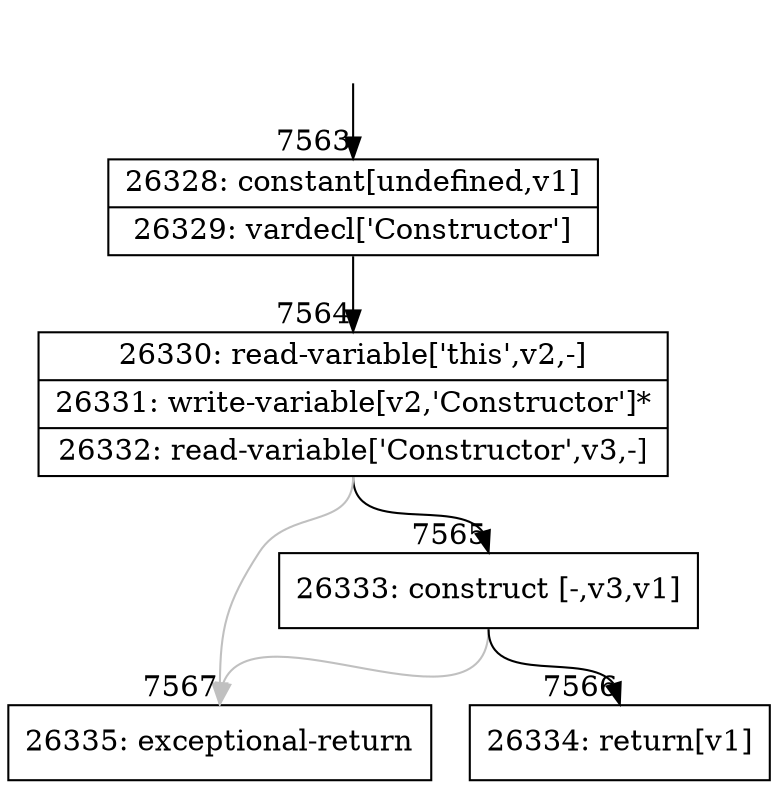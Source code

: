 digraph {
rankdir="TD"
BB_entry634[shape=none,label=""];
BB_entry634 -> BB7563 [tailport=s, headport=n, headlabel="    7563"]
BB7563 [shape=record label="{26328: constant[undefined,v1]|26329: vardecl['Constructor']}" ] 
BB7563 -> BB7564 [tailport=s, headport=n, headlabel="      7564"]
BB7564 [shape=record label="{26330: read-variable['this',v2,-]|26331: write-variable[v2,'Constructor']*|26332: read-variable['Constructor',v3,-]}" ] 
BB7564 -> BB7565 [tailport=s, headport=n, headlabel="      7565"]
BB7564 -> BB7567 [tailport=s, headport=n, color=gray, headlabel="      7567"]
BB7565 [shape=record label="{26333: construct [-,v3,v1]}" ] 
BB7565 -> BB7566 [tailport=s, headport=n, headlabel="      7566"]
BB7565 -> BB7567 [tailport=s, headport=n, color=gray]
BB7566 [shape=record label="{26334: return[v1]}" ] 
BB7567 [shape=record label="{26335: exceptional-return}" ] 
//#$~ 13953
}

